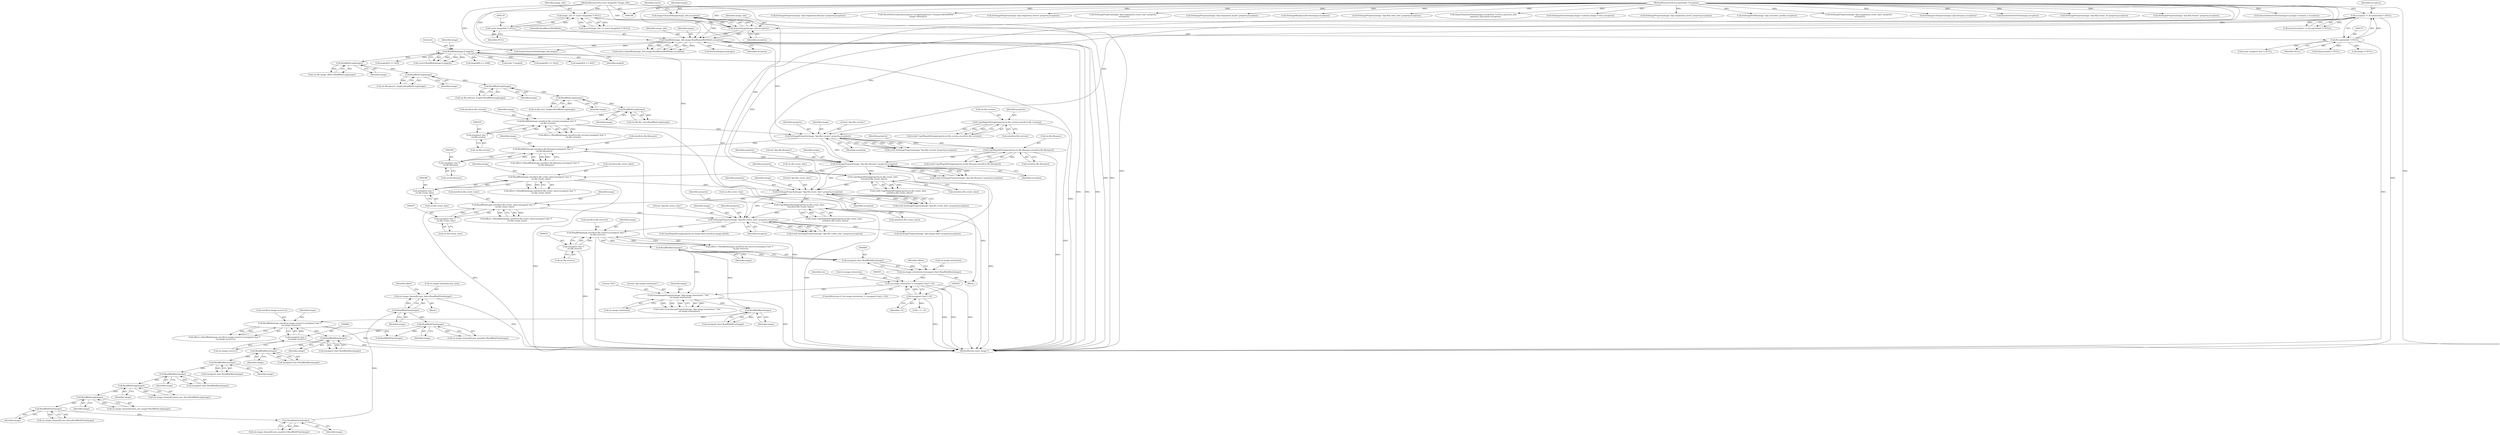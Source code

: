 digraph "0_ImageMagick_e3cdce6fe12193f235b8c0ae5efe6880a25eb957@array" {
"1000746" [label="(Call,cin.image.channel[i].max_data=ReadBlobFloat(image))"];
"1000756" [label="(Call,ReadBlobFloat(image))"];
"1000741" [label="(Call,ReadBlobFloat(image))"];
"1000726" [label="(Call,ReadBlobFloat(image))"];
"1000711" [label="(Call,ReadBlobLong(image))"];
"1000696" [label="(Call,ReadBlobLong(image))"];
"1000682" [label="(Call,ReadBlobByte(image))"];
"1000666" [label="(Call,ReadBlobByte(image))"];
"1000650" [label="(Call,ReadBlobByte(image))"];
"1000632" [label="(Call,ReadBlobByte(image))"];
"1000593" [label="(Call,ReadBlob(image,sizeof(cin.image.reserve1),(unsigned char *)\n    cin.image.reserve1))"];
"1000587" [label="(Call,ReadBlobByte(image))"];
"1000506" [label="(Call,FormatImageProperty(image,\"dpx:image.orientation\",\"%d\",\n      cin.image.orientation))"];
"1000490" [label="(Call,ReadBlobByte(image))"];
"1000467" [label="(Call,ReadBlob(image,sizeof(cin.file.reserve),(unsigned char *)\n    cin.file.reserve))"];
"1000460" [label="(Call,SetImageProperty(image,\"dpx:file.create_time\",property,exception))"];
"1000428" [label="(Call,ReadBlob(image,sizeof(cin.file.create_time),(unsigned char *)\n    cin.file.create_time))"];
"1000421" [label="(Call,SetImageProperty(image,\"dpx:file.create_date\",property,exception))"];
"1000389" [label="(Call,ReadBlob(image,sizeof(cin.file.create_date),(unsigned char *)\n    cin.file.create_date))"];
"1000382" [label="(Call,SetImageProperty(image,\"dpx:file.filename\",property,exception))"];
"1000350" [label="(Call,ReadBlob(image,sizeof(cin.file.filename),(unsigned char *)\n    cin.file.filename))"];
"1000343" [label="(Call,SetImageProperty(image,\"dpx:file.version\",property,exception))"];
"1000311" [label="(Call,ReadBlob(image,sizeof(cin.file.version),(unsigned char *)\n    cin.file.version))"];
"1000304" [label="(Call,ReadBlobLong(image))"];
"1000293" [label="(Call,ReadBlobLong(image))"];
"1000282" [label="(Call,ReadBlobLong(image))"];
"1000271" [label="(Call,ReadBlobLong(image))"];
"1000260" [label="(Call,ReadBlobLong(image))"];
"1000195" [label="(Call,ReadBlob(image,4,magick))"];
"1000172" [label="(Call,OpenBlob(image_info,image,ReadBinaryBlobMode,exception))"];
"1000167" [label="(Call,AcquireImage(image_info,exception))"];
"1000127" [label="(Call,image_info != (const ImageInfo *) NULL)"];
"1000109" [label="(MethodParameterIn,const ImageInfo *image_info)"];
"1000129" [label="(Call,(const ImageInfo *) NULL)"];
"1000154" [label="(Call,exception != (ExceptionInfo *) NULL)"];
"1000110" [label="(MethodParameterIn,ExceptionInfo *exception)"];
"1000156" [label="(Call,(ExceptionInfo *) NULL)"];
"1000165" [label="(Call,image=AcquireImage(image_info,exception))"];
"1000319" [label="(Call,(unsigned char *)\n    cin.file.version)"];
"1000328" [label="(Call,CopyMagickString(property,cin.file.version,sizeof(cin.file.version)))"];
"1000358" [label="(Call,(unsigned char *)\n    cin.file.filename)"];
"1000367" [label="(Call,CopyMagickString(property,cin.file.filename,sizeof(cin.file.filename)))"];
"1000397" [label="(Call,(unsigned char *)\n    cin.file.create_date)"];
"1000406" [label="(Call,CopyMagickString(property,cin.file.create_date,\n    sizeof(cin.file.create_date)))"];
"1000436" [label="(Call,(unsigned char *)\n    cin.file.create_time)"];
"1000445" [label="(Call,CopyMagickString(property,cin.file.create_time,\n    sizeof(cin.file.create_time)))"];
"1000475" [label="(Call,(unsigned char *)\n    cin.file.reserve)"];
"1000495" [label="(Call,cin.image.orientation != (unsigned char) (~0))"];
"1000482" [label="(Call,cin.image.orientation=(unsigned char) ReadBlobByte(image))"];
"1000488" [label="(Call,(unsigned char) ReadBlobByte(image))"];
"1000501" [label="(Call,(unsigned char) (~0))"];
"1000601" [label="(Call,(unsigned char *)\n    cin.image.reserve1)"];
"1000771" [label="(Call,ReadBlobFloat(image))"];
"1000309" [label="(Call,offset+=ReadBlob(image,sizeof(cin.file.version),(unsigned char *)\n    cin.file.version))"];
"1001335" [label="(Call,SetImageProperty(image,\"dpx:origination.filename\",property,exception))"];
"1000360" [label="(Call,cin.file.filename)"];
"1000438" [label="(Call,cin.file.create_time)"];
"1000784" [label="(Call,ReadBlobFloat(image))"];
"1000460" [label="(Call,SetImageProperty(image,\"dpx:file.create_time\",property,exception))"];
"1000386" [label="(Identifier,exception)"];
"1000311" [label="(Call,ReadBlob(image,sizeof(cin.file.version),(unsigned char *)\n    cin.file.version))"];
"1000242" [label="(Call,magick[2] == 0x5f)"];
"1000413" [label="(Call,sizeof(cin.file.create_date))"];
"1000617" [label="(Block,)"];
"1000193" [label="(Call,count=ReadBlob(image,4,magick))"];
"1000682" [label="(Call,ReadBlobByte(image))"];
"1000436" [label="(Call,(unsigned char *)\n    cin.file.create_time)"];
"1002350" [label="(Call,ThrowFileException(exception,CorruptImageError,\"UnexpectedEndOfFile\",\n      image->filename))"];
"1000335" [label="(Call,sizeof(cin.file.version))"];
"1000666" [label="(Call,ReadBlobByte(image))"];
"1000727" [label="(Identifier,image)"];
"1000746" [label="(Call,cin.image.channel[i].max_data=ReadBlobFloat(image))"];
"1000419" [label="(Call,(void) SetImageProperty(image,\"dpx:file.create_date\",property,exception))"];
"1000287" [label="(Call,cin.file.user_length=ReadBlobLong(image))"];
"1000265" [label="(Call,cin.file.generic_length=ReadBlobLong(image))"];
"1000422" [label="(Identifier,image)"];
"1000170" [label="(Call,status=OpenBlob(image_info,image,ReadBinaryBlobMode,exception))"];
"1001452" [label="(Call,SetImageProperty(image,\"dpx:origination.device\",property,exception))"];
"1001413" [label="(Call,SetImageProperty(image,\"dpx:origination.create_time\",property,\n    exception))"];
"1000330" [label="(Call,cin.file.version)"];
"1000382" [label="(Call,SetImageProperty(image,\"dpx:file.filename\",property,exception))"];
"1000756" [label="(Call,ReadBlobFloat(image))"];
"1000271" [label="(Call,ReadBlobLong(image))"];
"1000346" [label="(Identifier,property)"];
"1000166" [label="(Identifier,image)"];
"1000374" [label="(Call,sizeof(cin.file.filename))"];
"1000595" [label="(Call,sizeof(cin.image.reserve1))"];
"1000712" [label="(Identifier,image)"];
"1000757" [label="(Identifier,image)"];
"1000594" [label="(Identifier,image)"];
"1000428" [label="(Call,ReadBlob(image,sizeof(cin.file.create_time),(unsigned char *)\n    cin.file.create_time))"];
"1000294" [label="(Identifier,image)"];
"1001491" [label="(Call,SetImageProperty(image,\"dpx:origination.model\",property,exception))"];
"1000343" [label="(Call,SetImageProperty(image,\"dpx:file.version\",property,exception))"];
"1000276" [label="(Call,cin.file.industry_length=ReadBlobLong(image))"];
"1000465" [label="(Call,offset+=ReadBlob(image,sizeof(cin.file.reserve),(unsigned char *)\n    cin.file.reserve))"];
"1000254" [label="(Call,cin.file.image_offset=ReadBlobLong(image))"];
"1000158" [label="(Identifier,NULL)"];
"1000651" [label="(Identifier,image)"];
"1000341" [label="(Call,(void) SetImageProperty(image,\"dpx:file.version\",property,exception))"];
"1000351" [label="(Identifier,image)"];
"1000447" [label="(Call,cin.file.create_time)"];
"1000458" [label="(Call,(void) SetImageProperty(image,\"dpx:file.create_time\",property,exception))"];
"1002175" [label="(Call,SetImageBackgroundColor(image,exception))"];
"1000488" [label="(Call,(unsigned char) ReadBlobByte(image))"];
"1000664" [label="(Call,(unsigned char) ReadBlobByte(image))"];
"1000741" [label="(Call,ReadBlobFloat(image))"];
"1000260" [label="(Call,ReadBlobLong(image))"];
"1000701" [label="(Call,cin.image.channel[i].lines_per_image=ReadBlobLong(image))"];
"1000154" [label="(Call,exception != (ExceptionInfo *) NULL)"];
"1000407" [label="(Identifier,property)"];
"1001654" [label="(Call,c != ~0)"];
"1000759" [label="(Identifier,offset)"];
"1000493" [label="(Identifier,offset)"];
"1000483" [label="(Call,cin.image.orientation)"];
"1000404" [label="(Call,(void) CopyMagickString(property,cin.file.create_date,\n    sizeof(cin.file.create_date)))"];
"1000421" [label="(Call,SetImageProperty(image,\"dpx:file.create_date\",property,exception))"];
"1000347" [label="(Identifier,exception)"];
"1002186" [label="(Call,(QuantumInfo *) NULL)"];
"1001122" [label="(Call,SetImageProperty(image,\"dpx:image.label\",property,exception))"];
"1000283" [label="(Identifier,image)"];
"1000503" [label="(Identifier,~0)"];
"1000508" [label="(Literal,\"dpx:image.orientation\")"];
"1000491" [label="(Identifier,image)"];
"1001960" [label="(Call,SetImageProperty(image,\"dpx:film.slate_info\",property,exception))"];
"1000326" [label="(Call,(void) CopyMagickString(property,cin.file.version,sizeof(cin.file.version)))"];
"1000504" [label="(Call,(void) FormatImageProperty(image,\"dpx:image.orientation\",\"%d\",\n      cin.image.orientation))"];
"1000683" [label="(Identifier,image)"];
"1000697" [label="(Identifier,image)"];
"1000462" [label="(Literal,\"dpx:file.create_time\")"];
"1000633" [label="(Identifier,image)"];
"1000423" [label="(Literal,\"dpx:file.create_date\")"];
"1002297" [label="(Call,ImportQuantumPixels(image,(CacheView *) NULL,quantum_info,\n      quantum_type,pixels,exception))"];
"1000352" [label="(Call,sizeof(cin.file.filename))"];
"1002157" [label="(Call,SetImageExtent(image,image->columns,image->rows,exception))"];
"1000383" [label="(Identifier,image)"];
"1000445" [label="(Call,CopyMagickString(property,cin.file.create_time,\n    sizeof(cin.file.create_time)))"];
"1000175" [label="(Identifier,ReadBinaryBlobMode)"];
"1000680" [label="(Call,(unsigned char) ReadBlobByte(image))"];
"1000761" [label="(Call,cin.image.channel[i].max_quantity=ReadBlobFloat(image))"];
"1000168" [label="(Identifier,image_info)"];
"1000305" [label="(Identifier,image)"];
"1000506" [label="(Call,FormatImageProperty(image,\"dpx:image.orientation\",\"%d\",\n      cin.image.orientation))"];
"1000261" [label="(Identifier,image)"];
"1000230" [label="(Call,magick[0] == 0x80)"];
"1000312" [label="(Identifier,image)"];
"1000196" [label="(Identifier,image)"];
"1000477" [label="(Call,cin.file.reserve)"];
"1000109" [label="(MethodParameterIn,const ImageInfo *image_info)"];
"1000387" [label="(Call,offset+=ReadBlob(image,sizeof(cin.file.create_date),(unsigned char *)\n    cin.file.create_date))"];
"1000711" [label="(Call,ReadBlobLong(image))"];
"1001545" [label="(Call,SetImageProperty(image,\"dpx:origination.serial\",property,exception))"];
"1000153" [label="(Call,assert(exception != (ExceptionInfo *) NULL))"];
"1000518" [label="(Identifier,cin)"];
"1000632" [label="(Call,ReadBlobByte(image))"];
"1000173" [label="(Identifier,image_info)"];
"1000156" [label="(Call,(ExceptionInfo *) NULL)"];
"1000110" [label="(MethodParameterIn,ExceptionInfo *exception)"];
"1000461" [label="(Identifier,image)"];
"1002368" [label="(MethodReturn,static Image *)"];
"1000429" [label="(Identifier,image)"];
"1000591" [label="(Call,offset+=ReadBlob(image,sizeof(cin.image.reserve1),(unsigned char *)\n    cin.image.reserve1))"];
"1000368" [label="(Identifier,property)"];
"1000187" [label="(Call,(Image *) NULL)"];
"1000731" [label="(Call,cin.image.channel[i].min_quantity=ReadBlobFloat(image))"];
"1000490" [label="(Call,ReadBlobByte(image))"];
"1000469" [label="(Call,sizeof(cin.file.reserve))"];
"1000131" [label="(Identifier,NULL)"];
"1000172" [label="(Call,OpenBlob(image_info,image,ReadBinaryBlobMode,exception))"];
"1000344" [label="(Identifier,image)"];
"1000650" [label="(Call,ReadBlobByte(image))"];
"1000686" [label="(Call,cin.image.channel[i].pixels_per_line=ReadBlobLong(image))"];
"1000165" [label="(Call,image=AcquireImage(image_info,exception))"];
"1002042" [label="(Call,SetImageProfile(image,\"dpx:user.data\",profile,exception))"];
"1000588" [label="(Identifier,image)"];
"1000209" [label="(Call,(char *) magick)"];
"1000350" [label="(Call,ReadBlob(image,sizeof(cin.file.filename),(unsigned char *)\n    cin.file.filename))"];
"1000236" [label="(Call,magick[1] == 0x2a)"];
"1001374" [label="(Call,SetImageProperty(image,\"dpx:origination.create_date\",property,\n    exception))"];
"1000282" [label="(Call,ReadBlobLong(image))"];
"1000319" [label="(Call,(unsigned char *)\n    cin.file.version)"];
"1000155" [label="(Identifier,exception)"];
"1000408" [label="(Call,cin.file.create_date)"];
"1000603" [label="(Call,cin.image.reserve1)"];
"1000247" [label="(Call,magick[3] == 0xd7)"];
"1000601" [label="(Call,(unsigned char *)\n    cin.image.reserve1)"];
"1000425" [label="(Identifier,exception)"];
"1002357" [label="(Call,SetImageColorspace(image,LogColorspace,exception))"];
"1000399" [label="(Call,cin.file.create_date)"];
"1000293" [label="(Call,ReadBlobLong(image))"];
"1000507" [label="(Identifier,image)"];
"1000509" [label="(Literal,\"%d\")"];
"1000167" [label="(Call,AcquireImage(image_info,exception))"];
"1000184" [label="(Call,DestroyImageList(image))"];
"1000111" [label="(Block,)"];
"1000406" [label="(Call,CopyMagickString(property,cin.file.create_date,\n    sizeof(cin.file.create_date)))"];
"1000772" [label="(Identifier,image)"];
"1000195" [label="(Call,ReadBlob(image,4,magick))"];
"1000174" [label="(Identifier,image)"];
"1000128" [label="(Identifier,image_info)"];
"1000463" [label="(Identifier,property)"];
"1001107" [label="(Call,CopyMagickString(property,cin.image.label,sizeof(cin.image.label)))"];
"1000452" [label="(Call,sizeof(cin.file.create_time))"];
"1000358" [label="(Call,(unsigned char *)\n    cin.file.filename)"];
"1000585" [label="(Call,(unsigned char) ReadBlobByte(image))"];
"1000298" [label="(Call,cin.file.file_size=ReadBlobLong(image))"];
"1000397" [label="(Call,(unsigned char *)\n    cin.file.create_date)"];
"1000171" [label="(Identifier,status)"];
"1000496" [label="(Call,cin.image.orientation)"];
"1000716" [label="(Call,cin.image.channel[i].min_data=ReadBlobFloat(image))"];
"1000365" [label="(Call,(void) CopyMagickString(property,cin.file.filename,sizeof(cin.file.filename)))"];
"1000630" [label="(Call,(unsigned char) ReadBlobByte(image))"];
"1000272" [label="(Identifier,image)"];
"1000482" [label="(Call,cin.image.orientation=(unsigned char) ReadBlobByte(image))"];
"1000129" [label="(Call,(const ImageInfo *) NULL)"];
"1000313" [label="(Call,sizeof(cin.file.version))"];
"1000369" [label="(Call,cin.file.filename)"];
"1000389" [label="(Call,ReadBlob(image,sizeof(cin.file.create_date),(unsigned char *)\n    cin.file.create_date))"];
"1000446" [label="(Identifier,property)"];
"1002015" [label="(Call,(const unsigned char *) NULL)"];
"1000495" [label="(Call,cin.image.orientation != (unsigned char) (~0))"];
"1000348" [label="(Call,offset+=ReadBlob(image,sizeof(cin.file.filename),(unsigned char *)\n    cin.file.filename))"];
"1000747" [label="(Call,cin.image.channel[i].max_data)"];
"1000329" [label="(Identifier,property)"];
"1000510" [label="(Call,cin.image.orientation)"];
"1002308" [label="(Call,SyncAuthenticPixels(image,exception))"];
"1000304" [label="(Call,ReadBlobLong(image))"];
"1000380" [label="(Call,(void) SetImageProperty(image,\"dpx:file.filename\",property,exception))"];
"1000771" [label="(Call,ReadBlobFloat(image))"];
"1000667" [label="(Identifier,image)"];
"1000467" [label="(Call,ReadBlob(image,sizeof(cin.file.reserve),(unsigned char *)\n    cin.file.reserve))"];
"1000197" [label="(Literal,4)"];
"1000176" [label="(Identifier,exception)"];
"1000385" [label="(Identifier,property)"];
"1001921" [label="(Call,SetImageProperty(image,\"dpx:film.frame_id\",property,exception))"];
"1000494" [label="(ControlStructure,if (cin.image.orientation != (unsigned char) (~0)))"];
"1000126" [label="(Call,assert(image_info != (const ImageInfo *) NULL))"];
"1000391" [label="(Call,sizeof(cin.file.create_date))"];
"1000742" [label="(Identifier,image)"];
"1000587" [label="(Call,ReadBlobByte(image))"];
"1000424" [label="(Identifier,property)"];
"1000127" [label="(Call,image_info != (const ImageInfo *) NULL)"];
"1000198" [label="(Identifier,magick)"];
"1000321" [label="(Call,cin.file.version)"];
"1000384" [label="(Literal,\"dpx:file.filename\")"];
"1002180" [label="(Call,AcquireQuantumInfo(image_info,image))"];
"1000390" [label="(Identifier,image)"];
"1001819" [label="(Call,SetImageProperty(image,\"dpx:film.format\",property,exception))"];
"1000468" [label="(Identifier,image)"];
"1000328" [label="(Call,CopyMagickString(property,cin.file.version,sizeof(cin.file.version)))"];
"1000367" [label="(Call,CopyMagickString(property,cin.file.filename,sizeof(cin.file.filename)))"];
"1000169" [label="(Identifier,exception)"];
"1000426" [label="(Call,offset+=ReadBlob(image,sizeof(cin.file.create_time),(unsigned char *)\n    cin.file.create_time))"];
"1000501" [label="(Call,(unsigned char) (~0))"];
"1000464" [label="(Identifier,exception)"];
"1000430" [label="(Call,sizeof(cin.file.create_time))"];
"1000726" [label="(Call,ReadBlobFloat(image))"];
"1000696" [label="(Call,ReadBlobLong(image))"];
"1000648" [label="(Call,(unsigned char) ReadBlobByte(image))"];
"1000475" [label="(Call,(unsigned char *)\n    cin.file.reserve)"];
"1000593" [label="(Call,ReadBlob(image,sizeof(cin.image.reserve1),(unsigned char *)\n    cin.image.reserve1))"];
"1000443" [label="(Call,(void) CopyMagickString(property,cin.file.create_time,\n    sizeof(cin.file.create_time)))"];
"1000345" [label="(Literal,\"dpx:file.version\")"];
"1002261" [label="(Call,QueueAuthenticPixels(image,0,y,image->columns,1,exception))"];
"1000746" -> "1000617"  [label="AST: "];
"1000746" -> "1000756"  [label="CFG: "];
"1000747" -> "1000746"  [label="AST: "];
"1000756" -> "1000746"  [label="AST: "];
"1000759" -> "1000746"  [label="CFG: "];
"1000746" -> "1002368"  [label="DDG: "];
"1000756" -> "1000746"  [label="DDG: "];
"1000756" -> "1000757"  [label="CFG: "];
"1000757" -> "1000756"  [label="AST: "];
"1000741" -> "1000756"  [label="DDG: "];
"1000756" -> "1000771"  [label="DDG: "];
"1000741" -> "1000731"  [label="AST: "];
"1000741" -> "1000742"  [label="CFG: "];
"1000742" -> "1000741"  [label="AST: "];
"1000731" -> "1000741"  [label="CFG: "];
"1000741" -> "1000731"  [label="DDG: "];
"1000726" -> "1000741"  [label="DDG: "];
"1000726" -> "1000716"  [label="AST: "];
"1000726" -> "1000727"  [label="CFG: "];
"1000727" -> "1000726"  [label="AST: "];
"1000716" -> "1000726"  [label="CFG: "];
"1000726" -> "1000716"  [label="DDG: "];
"1000711" -> "1000726"  [label="DDG: "];
"1000711" -> "1000701"  [label="AST: "];
"1000711" -> "1000712"  [label="CFG: "];
"1000712" -> "1000711"  [label="AST: "];
"1000701" -> "1000711"  [label="CFG: "];
"1000711" -> "1000701"  [label="DDG: "];
"1000696" -> "1000711"  [label="DDG: "];
"1000696" -> "1000686"  [label="AST: "];
"1000696" -> "1000697"  [label="CFG: "];
"1000697" -> "1000696"  [label="AST: "];
"1000686" -> "1000696"  [label="CFG: "];
"1000696" -> "1000686"  [label="DDG: "];
"1000682" -> "1000696"  [label="DDG: "];
"1000682" -> "1000680"  [label="AST: "];
"1000682" -> "1000683"  [label="CFG: "];
"1000683" -> "1000682"  [label="AST: "];
"1000680" -> "1000682"  [label="CFG: "];
"1000682" -> "1000680"  [label="DDG: "];
"1000666" -> "1000682"  [label="DDG: "];
"1000666" -> "1000664"  [label="AST: "];
"1000666" -> "1000667"  [label="CFG: "];
"1000667" -> "1000666"  [label="AST: "];
"1000664" -> "1000666"  [label="CFG: "];
"1000666" -> "1000664"  [label="DDG: "];
"1000650" -> "1000666"  [label="DDG: "];
"1000650" -> "1000648"  [label="AST: "];
"1000650" -> "1000651"  [label="CFG: "];
"1000651" -> "1000650"  [label="AST: "];
"1000648" -> "1000650"  [label="CFG: "];
"1000650" -> "1000648"  [label="DDG: "];
"1000632" -> "1000650"  [label="DDG: "];
"1000632" -> "1000630"  [label="AST: "];
"1000632" -> "1000633"  [label="CFG: "];
"1000633" -> "1000632"  [label="AST: "];
"1000630" -> "1000632"  [label="CFG: "];
"1000632" -> "1000630"  [label="DDG: "];
"1000593" -> "1000632"  [label="DDG: "];
"1000771" -> "1000632"  [label="DDG: "];
"1000593" -> "1000591"  [label="AST: "];
"1000593" -> "1000601"  [label="CFG: "];
"1000594" -> "1000593"  [label="AST: "];
"1000595" -> "1000593"  [label="AST: "];
"1000601" -> "1000593"  [label="AST: "];
"1000591" -> "1000593"  [label="CFG: "];
"1000593" -> "1002368"  [label="DDG: "];
"1000593" -> "1000591"  [label="DDG: "];
"1000593" -> "1000591"  [label="DDG: "];
"1000587" -> "1000593"  [label="DDG: "];
"1000601" -> "1000593"  [label="DDG: "];
"1000593" -> "1000784"  [label="DDG: "];
"1000587" -> "1000585"  [label="AST: "];
"1000587" -> "1000588"  [label="CFG: "];
"1000588" -> "1000587"  [label="AST: "];
"1000585" -> "1000587"  [label="CFG: "];
"1000587" -> "1000585"  [label="DDG: "];
"1000506" -> "1000587"  [label="DDG: "];
"1000490" -> "1000587"  [label="DDG: "];
"1000506" -> "1000504"  [label="AST: "];
"1000506" -> "1000510"  [label="CFG: "];
"1000507" -> "1000506"  [label="AST: "];
"1000508" -> "1000506"  [label="AST: "];
"1000509" -> "1000506"  [label="AST: "];
"1000510" -> "1000506"  [label="AST: "];
"1000504" -> "1000506"  [label="CFG: "];
"1000506" -> "1002368"  [label="DDG: "];
"1000506" -> "1000504"  [label="DDG: "];
"1000506" -> "1000504"  [label="DDG: "];
"1000506" -> "1000504"  [label="DDG: "];
"1000506" -> "1000504"  [label="DDG: "];
"1000490" -> "1000506"  [label="DDG: "];
"1000495" -> "1000506"  [label="DDG: "];
"1000490" -> "1000488"  [label="AST: "];
"1000490" -> "1000491"  [label="CFG: "];
"1000491" -> "1000490"  [label="AST: "];
"1000488" -> "1000490"  [label="CFG: "];
"1000490" -> "1000488"  [label="DDG: "];
"1000467" -> "1000490"  [label="DDG: "];
"1000467" -> "1000465"  [label="AST: "];
"1000467" -> "1000475"  [label="CFG: "];
"1000468" -> "1000467"  [label="AST: "];
"1000469" -> "1000467"  [label="AST: "];
"1000475" -> "1000467"  [label="AST: "];
"1000465" -> "1000467"  [label="CFG: "];
"1000467" -> "1002368"  [label="DDG: "];
"1000467" -> "1000465"  [label="DDG: "];
"1000467" -> "1000465"  [label="DDG: "];
"1000460" -> "1000467"  [label="DDG: "];
"1000475" -> "1000467"  [label="DDG: "];
"1000460" -> "1000458"  [label="AST: "];
"1000460" -> "1000464"  [label="CFG: "];
"1000461" -> "1000460"  [label="AST: "];
"1000462" -> "1000460"  [label="AST: "];
"1000463" -> "1000460"  [label="AST: "];
"1000464" -> "1000460"  [label="AST: "];
"1000458" -> "1000460"  [label="CFG: "];
"1000460" -> "1000458"  [label="DDG: "];
"1000460" -> "1000458"  [label="DDG: "];
"1000460" -> "1000458"  [label="DDG: "];
"1000460" -> "1000458"  [label="DDG: "];
"1000428" -> "1000460"  [label="DDG: "];
"1000445" -> "1000460"  [label="DDG: "];
"1000421" -> "1000460"  [label="DDG: "];
"1000110" -> "1000460"  [label="DDG: "];
"1000460" -> "1001107"  [label="DDG: "];
"1000460" -> "1001122"  [label="DDG: "];
"1000428" -> "1000426"  [label="AST: "];
"1000428" -> "1000436"  [label="CFG: "];
"1000429" -> "1000428"  [label="AST: "];
"1000430" -> "1000428"  [label="AST: "];
"1000436" -> "1000428"  [label="AST: "];
"1000426" -> "1000428"  [label="CFG: "];
"1000428" -> "1002368"  [label="DDG: "];
"1000428" -> "1000426"  [label="DDG: "];
"1000428" -> "1000426"  [label="DDG: "];
"1000421" -> "1000428"  [label="DDG: "];
"1000436" -> "1000428"  [label="DDG: "];
"1000421" -> "1000419"  [label="AST: "];
"1000421" -> "1000425"  [label="CFG: "];
"1000422" -> "1000421"  [label="AST: "];
"1000423" -> "1000421"  [label="AST: "];
"1000424" -> "1000421"  [label="AST: "];
"1000425" -> "1000421"  [label="AST: "];
"1000419" -> "1000421"  [label="CFG: "];
"1000421" -> "1000419"  [label="DDG: "];
"1000421" -> "1000419"  [label="DDG: "];
"1000421" -> "1000419"  [label="DDG: "];
"1000421" -> "1000419"  [label="DDG: "];
"1000389" -> "1000421"  [label="DDG: "];
"1000406" -> "1000421"  [label="DDG: "];
"1000382" -> "1000421"  [label="DDG: "];
"1000110" -> "1000421"  [label="DDG: "];
"1000421" -> "1000445"  [label="DDG: "];
"1000389" -> "1000387"  [label="AST: "];
"1000389" -> "1000397"  [label="CFG: "];
"1000390" -> "1000389"  [label="AST: "];
"1000391" -> "1000389"  [label="AST: "];
"1000397" -> "1000389"  [label="AST: "];
"1000387" -> "1000389"  [label="CFG: "];
"1000389" -> "1002368"  [label="DDG: "];
"1000389" -> "1000387"  [label="DDG: "];
"1000389" -> "1000387"  [label="DDG: "];
"1000382" -> "1000389"  [label="DDG: "];
"1000397" -> "1000389"  [label="DDG: "];
"1000382" -> "1000380"  [label="AST: "];
"1000382" -> "1000386"  [label="CFG: "];
"1000383" -> "1000382"  [label="AST: "];
"1000384" -> "1000382"  [label="AST: "];
"1000385" -> "1000382"  [label="AST: "];
"1000386" -> "1000382"  [label="AST: "];
"1000380" -> "1000382"  [label="CFG: "];
"1000382" -> "1000380"  [label="DDG: "];
"1000382" -> "1000380"  [label="DDG: "];
"1000382" -> "1000380"  [label="DDG: "];
"1000382" -> "1000380"  [label="DDG: "];
"1000350" -> "1000382"  [label="DDG: "];
"1000367" -> "1000382"  [label="DDG: "];
"1000343" -> "1000382"  [label="DDG: "];
"1000110" -> "1000382"  [label="DDG: "];
"1000382" -> "1000406"  [label="DDG: "];
"1000350" -> "1000348"  [label="AST: "];
"1000350" -> "1000358"  [label="CFG: "];
"1000351" -> "1000350"  [label="AST: "];
"1000352" -> "1000350"  [label="AST: "];
"1000358" -> "1000350"  [label="AST: "];
"1000348" -> "1000350"  [label="CFG: "];
"1000350" -> "1002368"  [label="DDG: "];
"1000350" -> "1000348"  [label="DDG: "];
"1000350" -> "1000348"  [label="DDG: "];
"1000343" -> "1000350"  [label="DDG: "];
"1000358" -> "1000350"  [label="DDG: "];
"1000343" -> "1000341"  [label="AST: "];
"1000343" -> "1000347"  [label="CFG: "];
"1000344" -> "1000343"  [label="AST: "];
"1000345" -> "1000343"  [label="AST: "];
"1000346" -> "1000343"  [label="AST: "];
"1000347" -> "1000343"  [label="AST: "];
"1000341" -> "1000343"  [label="CFG: "];
"1000343" -> "1000341"  [label="DDG: "];
"1000343" -> "1000341"  [label="DDG: "];
"1000343" -> "1000341"  [label="DDG: "];
"1000343" -> "1000341"  [label="DDG: "];
"1000311" -> "1000343"  [label="DDG: "];
"1000328" -> "1000343"  [label="DDG: "];
"1000172" -> "1000343"  [label="DDG: "];
"1000110" -> "1000343"  [label="DDG: "];
"1000343" -> "1000367"  [label="DDG: "];
"1000311" -> "1000309"  [label="AST: "];
"1000311" -> "1000319"  [label="CFG: "];
"1000312" -> "1000311"  [label="AST: "];
"1000313" -> "1000311"  [label="AST: "];
"1000319" -> "1000311"  [label="AST: "];
"1000309" -> "1000311"  [label="CFG: "];
"1000311" -> "1002368"  [label="DDG: "];
"1000311" -> "1000309"  [label="DDG: "];
"1000311" -> "1000309"  [label="DDG: "];
"1000304" -> "1000311"  [label="DDG: "];
"1000319" -> "1000311"  [label="DDG: "];
"1000304" -> "1000298"  [label="AST: "];
"1000304" -> "1000305"  [label="CFG: "];
"1000305" -> "1000304"  [label="AST: "];
"1000298" -> "1000304"  [label="CFG: "];
"1000304" -> "1000298"  [label="DDG: "];
"1000293" -> "1000304"  [label="DDG: "];
"1000293" -> "1000287"  [label="AST: "];
"1000293" -> "1000294"  [label="CFG: "];
"1000294" -> "1000293"  [label="AST: "];
"1000287" -> "1000293"  [label="CFG: "];
"1000293" -> "1000287"  [label="DDG: "];
"1000282" -> "1000293"  [label="DDG: "];
"1000282" -> "1000276"  [label="AST: "];
"1000282" -> "1000283"  [label="CFG: "];
"1000283" -> "1000282"  [label="AST: "];
"1000276" -> "1000282"  [label="CFG: "];
"1000282" -> "1000276"  [label="DDG: "];
"1000271" -> "1000282"  [label="DDG: "];
"1000271" -> "1000265"  [label="AST: "];
"1000271" -> "1000272"  [label="CFG: "];
"1000272" -> "1000271"  [label="AST: "];
"1000265" -> "1000271"  [label="CFG: "];
"1000271" -> "1000265"  [label="DDG: "];
"1000260" -> "1000271"  [label="DDG: "];
"1000260" -> "1000254"  [label="AST: "];
"1000260" -> "1000261"  [label="CFG: "];
"1000261" -> "1000260"  [label="AST: "];
"1000254" -> "1000260"  [label="CFG: "];
"1000260" -> "1000254"  [label="DDG: "];
"1000195" -> "1000260"  [label="DDG: "];
"1000195" -> "1000193"  [label="AST: "];
"1000195" -> "1000198"  [label="CFG: "];
"1000196" -> "1000195"  [label="AST: "];
"1000197" -> "1000195"  [label="AST: "];
"1000198" -> "1000195"  [label="AST: "];
"1000193" -> "1000195"  [label="CFG: "];
"1000195" -> "1002368"  [label="DDG: "];
"1000195" -> "1000193"  [label="DDG: "];
"1000195" -> "1000193"  [label="DDG: "];
"1000195" -> "1000193"  [label="DDG: "];
"1000172" -> "1000195"  [label="DDG: "];
"1000195" -> "1000209"  [label="DDG: "];
"1000195" -> "1000230"  [label="DDG: "];
"1000195" -> "1000236"  [label="DDG: "];
"1000195" -> "1000242"  [label="DDG: "];
"1000195" -> "1000247"  [label="DDG: "];
"1000172" -> "1000170"  [label="AST: "];
"1000172" -> "1000176"  [label="CFG: "];
"1000173" -> "1000172"  [label="AST: "];
"1000174" -> "1000172"  [label="AST: "];
"1000175" -> "1000172"  [label="AST: "];
"1000176" -> "1000172"  [label="AST: "];
"1000170" -> "1000172"  [label="CFG: "];
"1000172" -> "1002368"  [label="DDG: "];
"1000172" -> "1002368"  [label="DDG: "];
"1000172" -> "1002368"  [label="DDG: "];
"1000172" -> "1000170"  [label="DDG: "];
"1000172" -> "1000170"  [label="DDG: "];
"1000172" -> "1000170"  [label="DDG: "];
"1000172" -> "1000170"  [label="DDG: "];
"1000167" -> "1000172"  [label="DDG: "];
"1000167" -> "1000172"  [label="DDG: "];
"1000109" -> "1000172"  [label="DDG: "];
"1000165" -> "1000172"  [label="DDG: "];
"1000110" -> "1000172"  [label="DDG: "];
"1000172" -> "1000184"  [label="DDG: "];
"1000172" -> "1002180"  [label="DDG: "];
"1000167" -> "1000165"  [label="AST: "];
"1000167" -> "1000169"  [label="CFG: "];
"1000168" -> "1000167"  [label="AST: "];
"1000169" -> "1000167"  [label="AST: "];
"1000165" -> "1000167"  [label="CFG: "];
"1000167" -> "1000165"  [label="DDG: "];
"1000167" -> "1000165"  [label="DDG: "];
"1000127" -> "1000167"  [label="DDG: "];
"1000109" -> "1000167"  [label="DDG: "];
"1000154" -> "1000167"  [label="DDG: "];
"1000110" -> "1000167"  [label="DDG: "];
"1000127" -> "1000126"  [label="AST: "];
"1000127" -> "1000129"  [label="CFG: "];
"1000128" -> "1000127"  [label="AST: "];
"1000129" -> "1000127"  [label="AST: "];
"1000126" -> "1000127"  [label="CFG: "];
"1000127" -> "1002368"  [label="DDG: "];
"1000127" -> "1000126"  [label="DDG: "];
"1000127" -> "1000126"  [label="DDG: "];
"1000109" -> "1000127"  [label="DDG: "];
"1000129" -> "1000127"  [label="DDG: "];
"1000109" -> "1000108"  [label="AST: "];
"1000109" -> "1002368"  [label="DDG: "];
"1000109" -> "1002180"  [label="DDG: "];
"1000129" -> "1000131"  [label="CFG: "];
"1000130" -> "1000129"  [label="AST: "];
"1000131" -> "1000129"  [label="AST: "];
"1000129" -> "1000156"  [label="DDG: "];
"1000154" -> "1000153"  [label="AST: "];
"1000154" -> "1000156"  [label="CFG: "];
"1000155" -> "1000154"  [label="AST: "];
"1000156" -> "1000154"  [label="AST: "];
"1000153" -> "1000154"  [label="CFG: "];
"1000154" -> "1002368"  [label="DDG: "];
"1000154" -> "1000153"  [label="DDG: "];
"1000154" -> "1000153"  [label="DDG: "];
"1000110" -> "1000154"  [label="DDG: "];
"1000156" -> "1000154"  [label="DDG: "];
"1000110" -> "1000108"  [label="AST: "];
"1000110" -> "1002368"  [label="DDG: "];
"1000110" -> "1001122"  [label="DDG: "];
"1000110" -> "1001335"  [label="DDG: "];
"1000110" -> "1001374"  [label="DDG: "];
"1000110" -> "1001413"  [label="DDG: "];
"1000110" -> "1001452"  [label="DDG: "];
"1000110" -> "1001491"  [label="DDG: "];
"1000110" -> "1001545"  [label="DDG: "];
"1000110" -> "1001819"  [label="DDG: "];
"1000110" -> "1001921"  [label="DDG: "];
"1000110" -> "1001960"  [label="DDG: "];
"1000110" -> "1002042"  [label="DDG: "];
"1000110" -> "1002157"  [label="DDG: "];
"1000110" -> "1002175"  [label="DDG: "];
"1000110" -> "1002261"  [label="DDG: "];
"1000110" -> "1002297"  [label="DDG: "];
"1000110" -> "1002308"  [label="DDG: "];
"1000110" -> "1002350"  [label="DDG: "];
"1000110" -> "1002357"  [label="DDG: "];
"1000156" -> "1000158"  [label="CFG: "];
"1000157" -> "1000156"  [label="AST: "];
"1000158" -> "1000156"  [label="AST: "];
"1000156" -> "1002368"  [label="DDG: "];
"1000156" -> "1000187"  [label="DDG: "];
"1000156" -> "1002015"  [label="DDG: "];
"1000156" -> "1002186"  [label="DDG: "];
"1000165" -> "1000111"  [label="AST: "];
"1000166" -> "1000165"  [label="AST: "];
"1000171" -> "1000165"  [label="CFG: "];
"1000165" -> "1002368"  [label="DDG: "];
"1000319" -> "1000321"  [label="CFG: "];
"1000320" -> "1000319"  [label="AST: "];
"1000321" -> "1000319"  [label="AST: "];
"1000328" -> "1000326"  [label="AST: "];
"1000328" -> "1000335"  [label="CFG: "];
"1000329" -> "1000328"  [label="AST: "];
"1000330" -> "1000328"  [label="AST: "];
"1000335" -> "1000328"  [label="AST: "];
"1000326" -> "1000328"  [label="CFG: "];
"1000328" -> "1002368"  [label="DDG: "];
"1000328" -> "1000326"  [label="DDG: "];
"1000328" -> "1000326"  [label="DDG: "];
"1000358" -> "1000360"  [label="CFG: "];
"1000359" -> "1000358"  [label="AST: "];
"1000360" -> "1000358"  [label="AST: "];
"1000367" -> "1000365"  [label="AST: "];
"1000367" -> "1000374"  [label="CFG: "];
"1000368" -> "1000367"  [label="AST: "];
"1000369" -> "1000367"  [label="AST: "];
"1000374" -> "1000367"  [label="AST: "];
"1000365" -> "1000367"  [label="CFG: "];
"1000367" -> "1002368"  [label="DDG: "];
"1000367" -> "1000365"  [label="DDG: "];
"1000367" -> "1000365"  [label="DDG: "];
"1000397" -> "1000399"  [label="CFG: "];
"1000398" -> "1000397"  [label="AST: "];
"1000399" -> "1000397"  [label="AST: "];
"1000406" -> "1000404"  [label="AST: "];
"1000406" -> "1000413"  [label="CFG: "];
"1000407" -> "1000406"  [label="AST: "];
"1000408" -> "1000406"  [label="AST: "];
"1000413" -> "1000406"  [label="AST: "];
"1000404" -> "1000406"  [label="CFG: "];
"1000406" -> "1002368"  [label="DDG: "];
"1000406" -> "1000404"  [label="DDG: "];
"1000406" -> "1000404"  [label="DDG: "];
"1000436" -> "1000438"  [label="CFG: "];
"1000437" -> "1000436"  [label="AST: "];
"1000438" -> "1000436"  [label="AST: "];
"1000445" -> "1000443"  [label="AST: "];
"1000445" -> "1000452"  [label="CFG: "];
"1000446" -> "1000445"  [label="AST: "];
"1000447" -> "1000445"  [label="AST: "];
"1000452" -> "1000445"  [label="AST: "];
"1000443" -> "1000445"  [label="CFG: "];
"1000445" -> "1002368"  [label="DDG: "];
"1000445" -> "1000443"  [label="DDG: "];
"1000445" -> "1000443"  [label="DDG: "];
"1000475" -> "1000477"  [label="CFG: "];
"1000476" -> "1000475"  [label="AST: "];
"1000477" -> "1000475"  [label="AST: "];
"1000475" -> "1002368"  [label="DDG: "];
"1000495" -> "1000494"  [label="AST: "];
"1000495" -> "1000501"  [label="CFG: "];
"1000496" -> "1000495"  [label="AST: "];
"1000501" -> "1000495"  [label="AST: "];
"1000505" -> "1000495"  [label="CFG: "];
"1000518" -> "1000495"  [label="CFG: "];
"1000495" -> "1002368"  [label="DDG: "];
"1000495" -> "1002368"  [label="DDG: "];
"1000495" -> "1002368"  [label="DDG: "];
"1000482" -> "1000495"  [label="DDG: "];
"1000501" -> "1000495"  [label="DDG: "];
"1000482" -> "1000111"  [label="AST: "];
"1000482" -> "1000488"  [label="CFG: "];
"1000483" -> "1000482"  [label="AST: "];
"1000488" -> "1000482"  [label="AST: "];
"1000493" -> "1000482"  [label="CFG: "];
"1000488" -> "1000482"  [label="DDG: "];
"1000489" -> "1000488"  [label="AST: "];
"1000501" -> "1000503"  [label="CFG: "];
"1000502" -> "1000501"  [label="AST: "];
"1000503" -> "1000501"  [label="AST: "];
"1000501" -> "1002368"  [label="DDG: "];
"1000501" -> "1001654"  [label="DDG: "];
"1000601" -> "1000603"  [label="CFG: "];
"1000602" -> "1000601"  [label="AST: "];
"1000603" -> "1000601"  [label="AST: "];
"1000601" -> "1002368"  [label="DDG: "];
"1000771" -> "1000761"  [label="AST: "];
"1000771" -> "1000772"  [label="CFG: "];
"1000772" -> "1000771"  [label="AST: "];
"1000761" -> "1000771"  [label="CFG: "];
"1000771" -> "1000761"  [label="DDG: "];
"1000771" -> "1000784"  [label="DDG: "];
}
